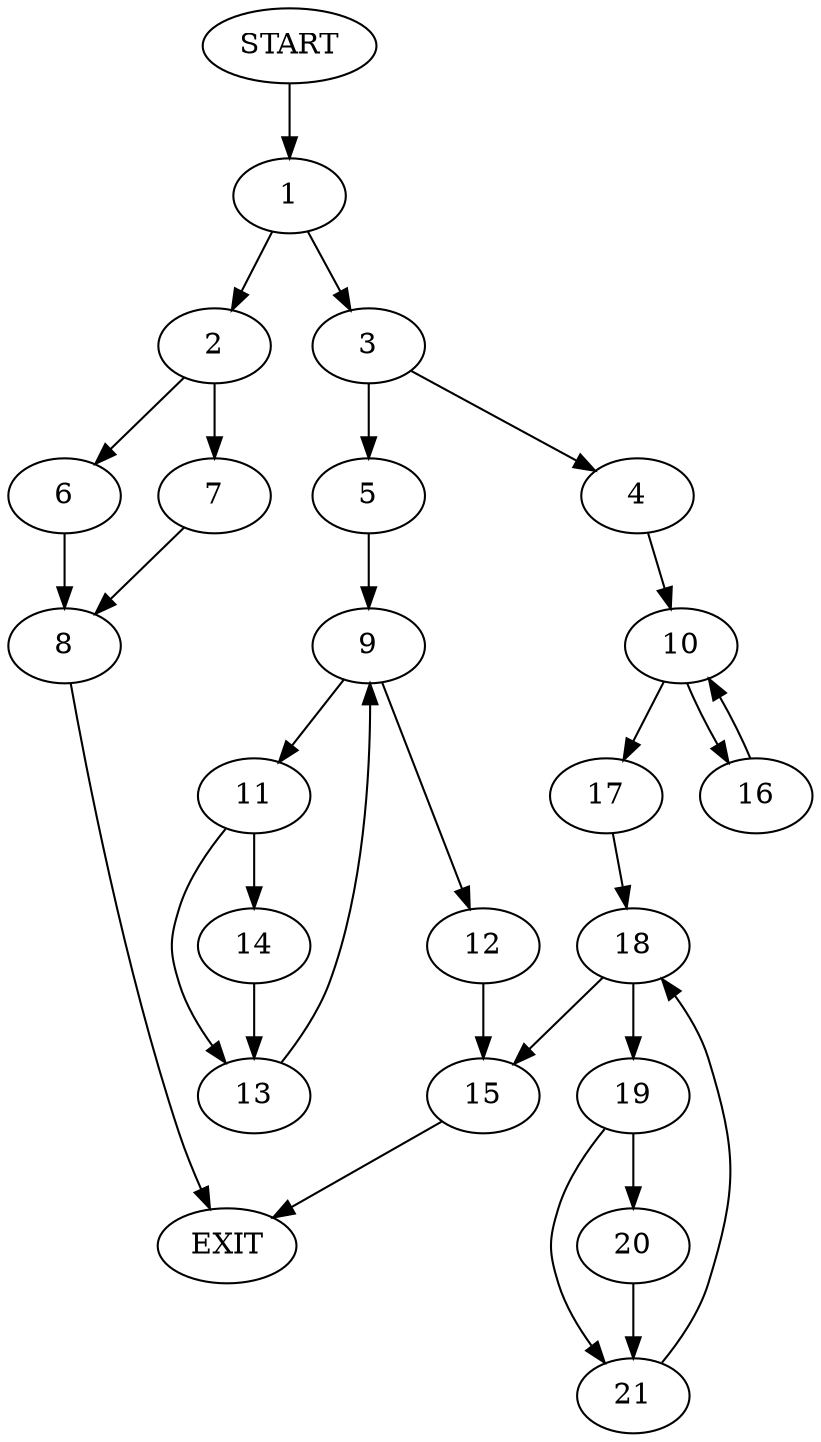 digraph {
0 [label="START"]
22 [label="EXIT"]
0 -> 1
1 -> 2
1 -> 3
3 -> 4
3 -> 5
2 -> 6
2 -> 7
6 -> 8
7 -> 8
8 -> 22
5 -> 9
4 -> 10
9 -> 11
9 -> 12
11 -> 13
11 -> 14
12 -> 15
14 -> 13
13 -> 9
15 -> 22
10 -> 16
10 -> 17
17 -> 18
16 -> 10
18 -> 19
18 -> 15
19 -> 20
19 -> 21
21 -> 18
20 -> 21
}
